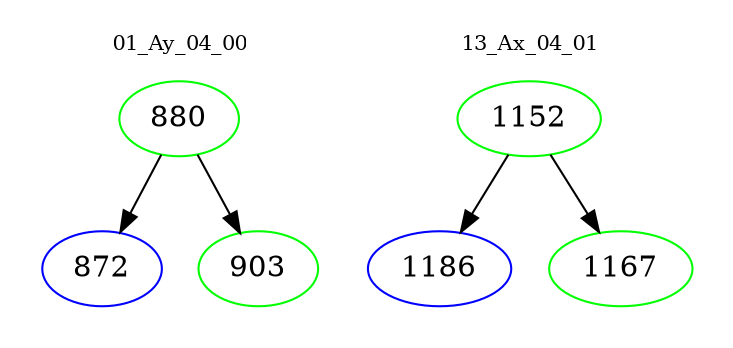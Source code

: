 digraph{
subgraph cluster_0 {
color = white
label = "01_Ay_04_00";
fontsize=10;
T0_880 [label="880", color="green"]
T0_880 -> T0_872 [color="black"]
T0_872 [label="872", color="blue"]
T0_880 -> T0_903 [color="black"]
T0_903 [label="903", color="green"]
}
subgraph cluster_1 {
color = white
label = "13_Ax_04_01";
fontsize=10;
T1_1152 [label="1152", color="green"]
T1_1152 -> T1_1186 [color="black"]
T1_1186 [label="1186", color="blue"]
T1_1152 -> T1_1167 [color="black"]
T1_1167 [label="1167", color="green"]
}
}
